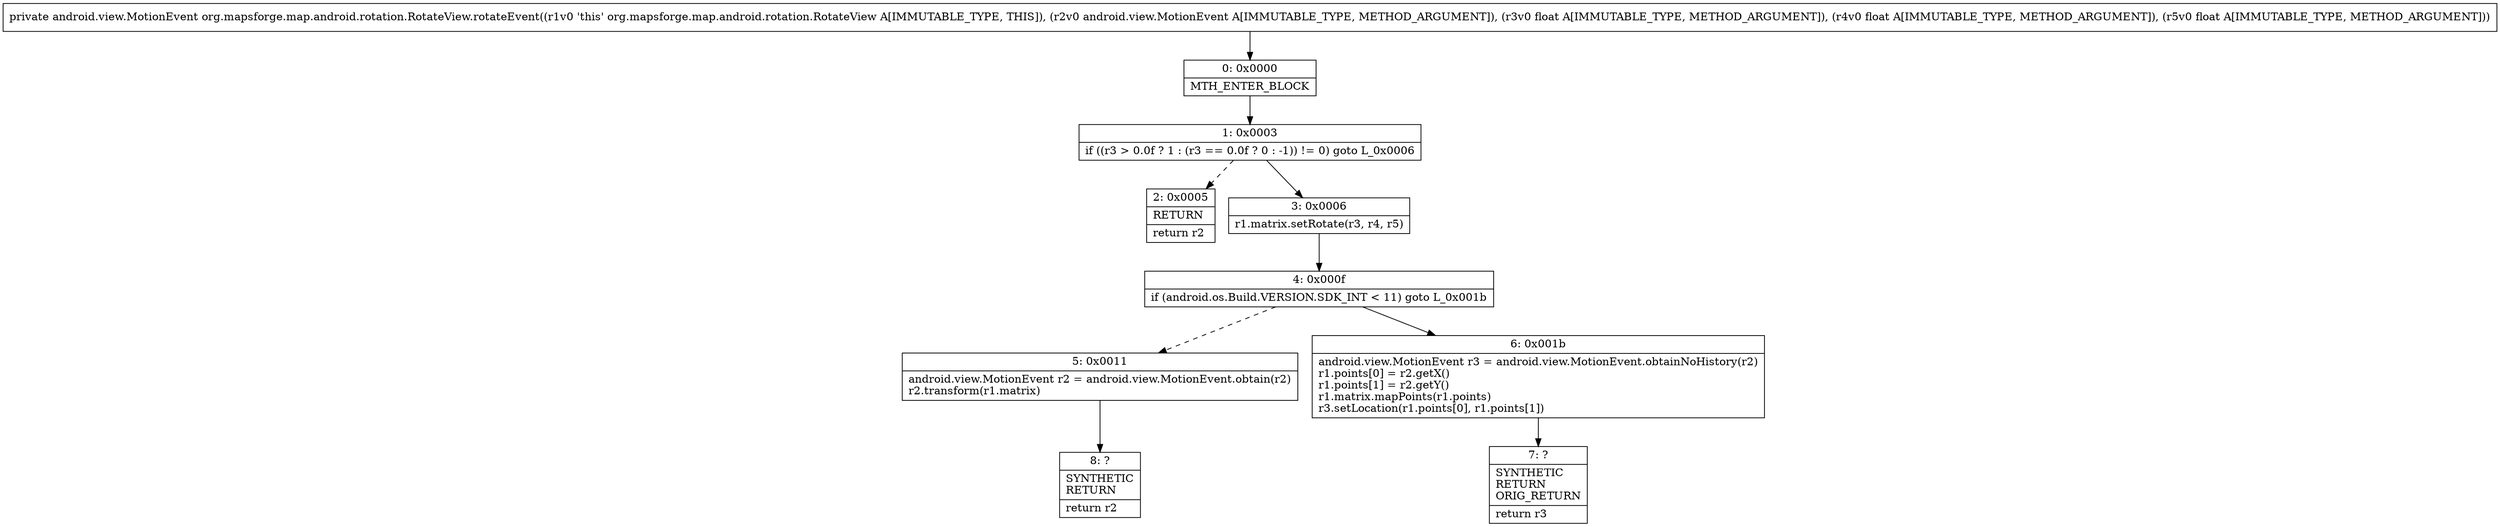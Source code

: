 digraph "CFG fororg.mapsforge.map.android.rotation.RotateView.rotateEvent(Landroid\/view\/MotionEvent;FFF)Landroid\/view\/MotionEvent;" {
Node_0 [shape=record,label="{0\:\ 0x0000|MTH_ENTER_BLOCK\l}"];
Node_1 [shape=record,label="{1\:\ 0x0003|if ((r3 \> 0.0f ? 1 : (r3 == 0.0f ? 0 : \-1)) != 0) goto L_0x0006\l}"];
Node_2 [shape=record,label="{2\:\ 0x0005|RETURN\l|return r2\l}"];
Node_3 [shape=record,label="{3\:\ 0x0006|r1.matrix.setRotate(r3, r4, r5)\l}"];
Node_4 [shape=record,label="{4\:\ 0x000f|if (android.os.Build.VERSION.SDK_INT \< 11) goto L_0x001b\l}"];
Node_5 [shape=record,label="{5\:\ 0x0011|android.view.MotionEvent r2 = android.view.MotionEvent.obtain(r2)\lr2.transform(r1.matrix)\l}"];
Node_6 [shape=record,label="{6\:\ 0x001b|android.view.MotionEvent r3 = android.view.MotionEvent.obtainNoHistory(r2)\lr1.points[0] = r2.getX()\lr1.points[1] = r2.getY()\lr1.matrix.mapPoints(r1.points)\lr3.setLocation(r1.points[0], r1.points[1])\l}"];
Node_7 [shape=record,label="{7\:\ ?|SYNTHETIC\lRETURN\lORIG_RETURN\l|return r3\l}"];
Node_8 [shape=record,label="{8\:\ ?|SYNTHETIC\lRETURN\l|return r2\l}"];
MethodNode[shape=record,label="{private android.view.MotionEvent org.mapsforge.map.android.rotation.RotateView.rotateEvent((r1v0 'this' org.mapsforge.map.android.rotation.RotateView A[IMMUTABLE_TYPE, THIS]), (r2v0 android.view.MotionEvent A[IMMUTABLE_TYPE, METHOD_ARGUMENT]), (r3v0 float A[IMMUTABLE_TYPE, METHOD_ARGUMENT]), (r4v0 float A[IMMUTABLE_TYPE, METHOD_ARGUMENT]), (r5v0 float A[IMMUTABLE_TYPE, METHOD_ARGUMENT])) }"];
MethodNode -> Node_0;
Node_0 -> Node_1;
Node_1 -> Node_2[style=dashed];
Node_1 -> Node_3;
Node_3 -> Node_4;
Node_4 -> Node_5[style=dashed];
Node_4 -> Node_6;
Node_5 -> Node_8;
Node_6 -> Node_7;
}

